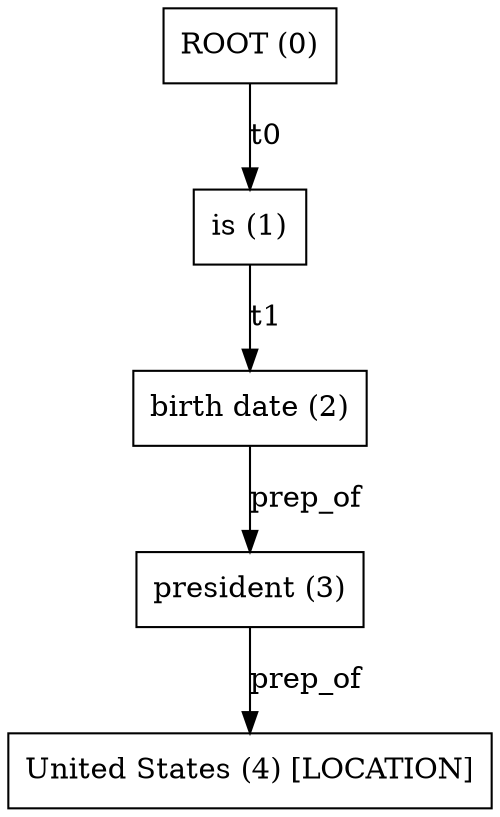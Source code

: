 digraph relations {
	"ROOT0"[label="ROOT (0)",shape=box];
	"ROOT0" -> "is2"[label="t0"];
	"is2"[label="is (1)",shape=box];
	"is2" -> "birth4"[label="t1"];
	"birth4"[label="birth date (2)",shape=box];
	"birth4" -> "president8"[label="prep_of"];
	"president8"[label="president (3)",shape=box];
	"president8" -> "United11"[label="prep_of"];
	"United11"[label="United States (4) [LOCATION]",shape=box];
	labelloc="t"
}

